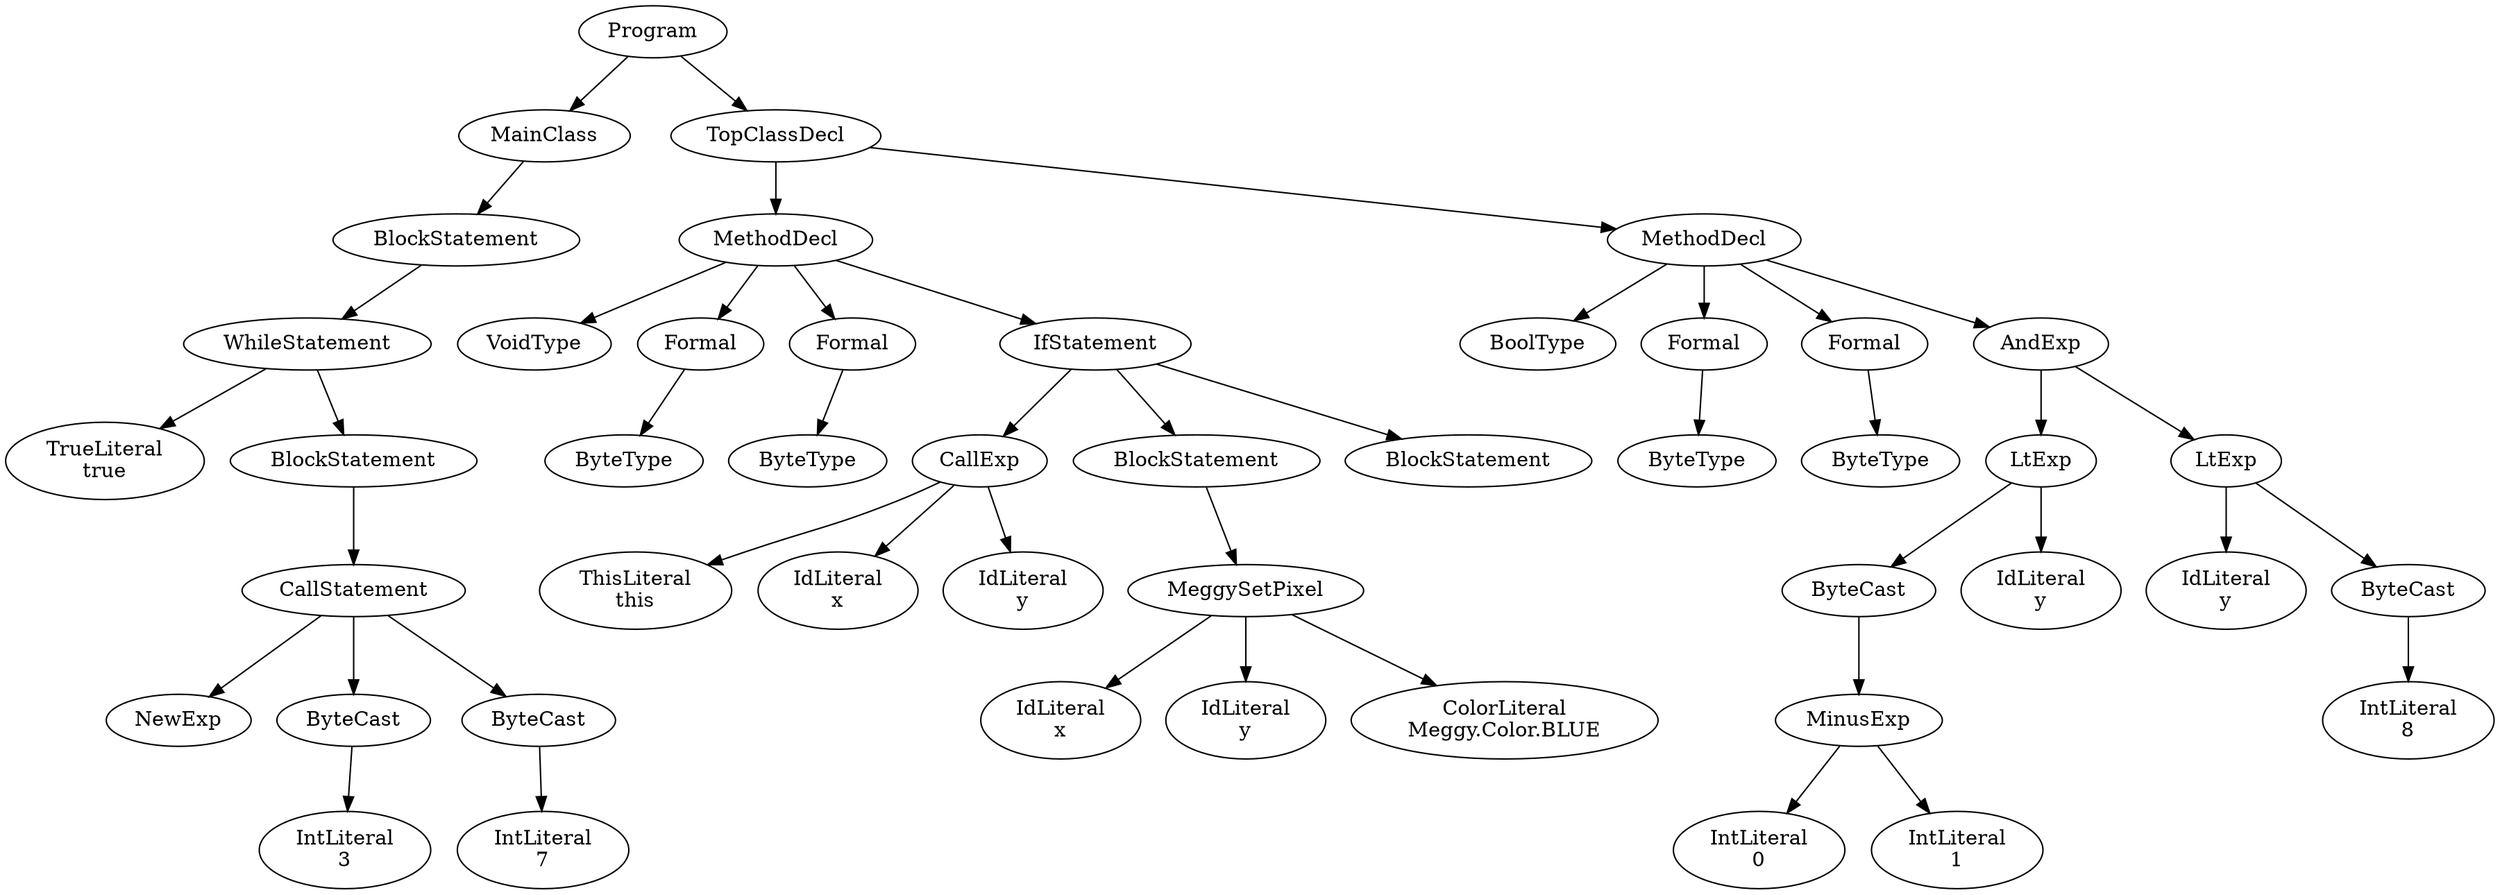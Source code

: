 digraph ASTGraph {
0 [ label="Program" ];
1 [ label="MainClass" ];
0 -> 1
2 [ label="BlockStatement" ];
1 -> 2
3 [ label="WhileStatement" ];
2 -> 3
4 [ label="TrueLiteral\ntrue" ];
3 -> 4
5 [ label="BlockStatement" ];
3 -> 5
6 [ label="CallStatement" ];
5 -> 6
7 [ label="NewExp" ];
6 -> 7
8 [ label="ByteCast" ];
6 -> 8
9 [ label="IntLiteral\n3" ];
8 -> 9
10 [ label="ByteCast" ];
6 -> 10
11 [ label="IntLiteral\n7" ];
10 -> 11
12 [ label="TopClassDecl" ];
0 -> 12
13 [ label="MethodDecl" ];
12 -> 13
14 [ label="VoidType" ];
13 -> 14
15 [ label="Formal" ];
13 -> 15
16 [ label="ByteType" ];
15 -> 16
17 [ label="Formal" ];
13 -> 17
18 [ label="ByteType" ];
17 -> 18
19 [ label="IfStatement" ];
13 -> 19
20 [ label="CallExp" ];
19 -> 20
21 [ label="ThisLiteral\nthis" ];
20 -> 21
22 [ label="IdLiteral\nx" ];
20 -> 22
23 [ label="IdLiteral\ny" ];
20 -> 23
24 [ label="BlockStatement" ];
19 -> 24
25 [ label="MeggySetPixel" ];
24 -> 25
26 [ label="IdLiteral\nx" ];
25 -> 26
27 [ label="IdLiteral\ny" ];
25 -> 27
28 [ label="ColorLiteral\nMeggy.Color.BLUE" ];
25 -> 28
29 [ label="BlockStatement" ];
19 -> 29
30 [ label="MethodDecl" ];
12 -> 30
31 [ label="BoolType" ];
30 -> 31
32 [ label="Formal" ];
30 -> 32
33 [ label="ByteType" ];
32 -> 33
34 [ label="Formal" ];
30 -> 34
35 [ label="ByteType" ];
34 -> 35
36 [ label="AndExp" ];
30 -> 36
37 [ label="LtExp" ];
36 -> 37
38 [ label="ByteCast" ];
37 -> 38
39 [ label="MinusExp" ];
38 -> 39
40 [ label="IntLiteral\n0" ];
39 -> 40
41 [ label="IntLiteral\n1" ];
39 -> 41
42 [ label="IdLiteral\ny" ];
37 -> 42
43 [ label="LtExp" ];
36 -> 43
44 [ label="IdLiteral\ny" ];
43 -> 44
45 [ label="ByteCast" ];
43 -> 45
46 [ label="IntLiteral\n8" ];
45 -> 46
}
